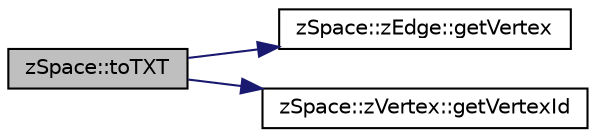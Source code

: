 digraph "zSpace::toTXT"
{
  edge [fontname="Helvetica",fontsize="10",labelfontname="Helvetica",labelfontsize="10"];
  node [fontname="Helvetica",fontsize="10",shape=record];
  rankdir="LR";
  Node37 [label="zSpace::toTXT",height=0.2,width=0.4,color="black", fillcolor="grey75", style="filled", fontcolor="black"];
  Node37 -> Node38 [color="midnightblue",fontsize="10",style="solid",fontname="Helvetica"];
  Node38 [label="zSpace::zEdge::getVertex",height=0.2,width=0.4,color="black", fillcolor="white", style="filled",URL="$classz_space_1_1z_edge.html#a07c082aa54f78145fdcd5e5e4bb889f1",tooltip="This method returns the vertex pointed to by the current zEdge. "];
  Node37 -> Node39 [color="midnightblue",fontsize="10",style="solid",fontname="Helvetica"];
  Node39 [label="zSpace::zVertex::getVertexId",height=0.2,width=0.4,color="black", fillcolor="white", style="filled",URL="$classz_space_1_1z_vertex.html#ae6637ab378719b6c68c8237777fd065e",tooltip="This method returns the vertexId of current zVertex. "];
}
